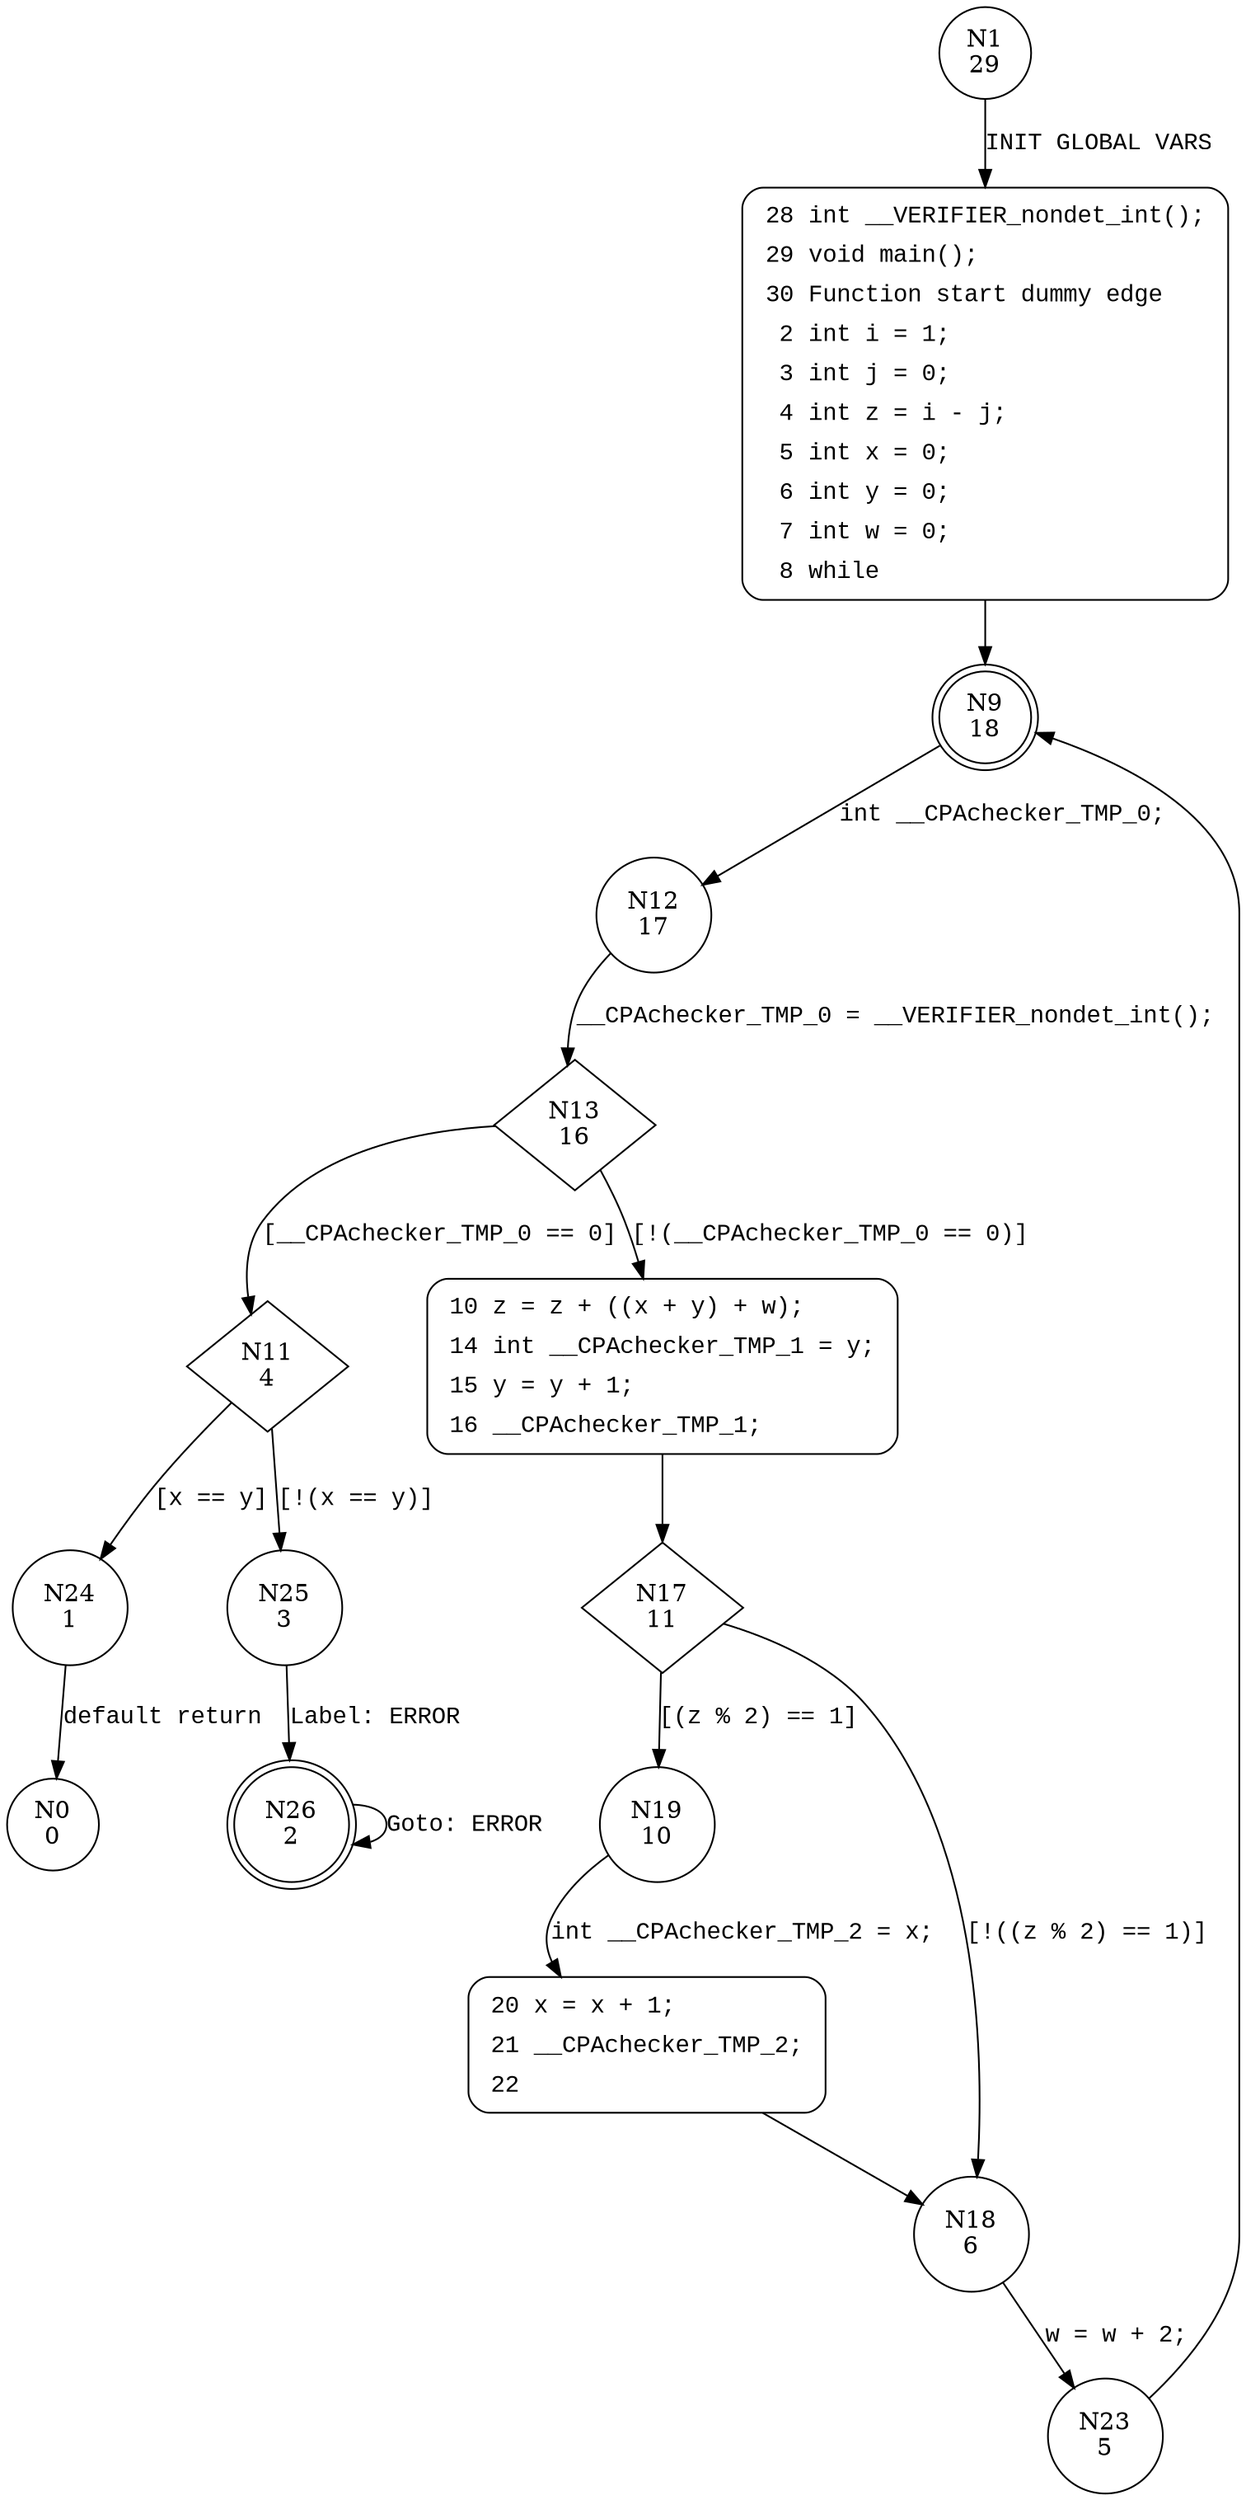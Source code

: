 digraph main {
1 [shape="circle" label="N1\n29"]
28 [shape="circle" label="N28\n28"]
9 [shape="doublecircle" label="N9\n18"]
12 [shape="circle" label="N12\n17"]
13 [shape="diamond" label="N13\n16"]
11 [shape="diamond" label="N11\n4"]
10 [shape="circle" label="N10\n15"]
17 [shape="diamond" label="N17\n11"]
19 [shape="circle" label="N19\n10"]
18 [shape="circle" label="N18\n6"]
23 [shape="circle" label="N23\n5"]
20 [shape="circle" label="N20\n9"]
24 [shape="circle" label="N24\n1"]
25 [shape="circle" label="N25\n3"]
26 [shape="doublecircle" label="N26\n2"]
0 [shape="circle" label="N0\n0"]
28 [style="filled,bold" penwidth="1" fillcolor="white" fontname="Courier New" shape="Mrecord" label=<<table border="0" cellborder="0" cellpadding="3" bgcolor="white"><tr><td align="right">28</td><td align="left">int __VERIFIER_nondet_int();</td></tr><tr><td align="right">29</td><td align="left">void main();</td></tr><tr><td align="right">30</td><td align="left">Function start dummy edge</td></tr><tr><td align="right">2</td><td align="left">int i = 1;</td></tr><tr><td align="right">3</td><td align="left">int j = 0;</td></tr><tr><td align="right">4</td><td align="left">int z = i - j;</td></tr><tr><td align="right">5</td><td align="left">int x = 0;</td></tr><tr><td align="right">6</td><td align="left">int y = 0;</td></tr><tr><td align="right">7</td><td align="left">int w = 0;</td></tr><tr><td align="right">8</td><td align="left">while</td></tr></table>>]
28 -> 9[label=""]
10 [style="filled,bold" penwidth="1" fillcolor="white" fontname="Courier New" shape="Mrecord" label=<<table border="0" cellborder="0" cellpadding="3" bgcolor="white"><tr><td align="right">10</td><td align="left">z = z + ((x + y) + w);</td></tr><tr><td align="right">14</td><td align="left">int __CPAchecker_TMP_1 = y;</td></tr><tr><td align="right">15</td><td align="left">y = y + 1;</td></tr><tr><td align="right">16</td><td align="left">__CPAchecker_TMP_1;</td></tr></table>>]
10 -> 17[label=""]
20 [style="filled,bold" penwidth="1" fillcolor="white" fontname="Courier New" shape="Mrecord" label=<<table border="0" cellborder="0" cellpadding="3" bgcolor="white"><tr><td align="right">20</td><td align="left">x = x + 1;</td></tr><tr><td align="right">21</td><td align="left">__CPAchecker_TMP_2;</td></tr><tr><td align="right">22</td><td align="left"></td></tr></table>>]
20 -> 18[label=""]
1 -> 28 [label="INIT GLOBAL VARS" fontname="Courier New"]
9 -> 12 [label="int __CPAchecker_TMP_0;" fontname="Courier New"]
13 -> 11 [label="[__CPAchecker_TMP_0 == 0]" fontname="Courier New"]
13 -> 10 [label="[!(__CPAchecker_TMP_0 == 0)]" fontname="Courier New"]
17 -> 19 [label="[(z % 2) == 1]" fontname="Courier New"]
17 -> 18 [label="[!((z % 2) == 1)]" fontname="Courier New"]
18 -> 23 [label="w = w + 2;" fontname="Courier New"]
19 -> 20 [label="int __CPAchecker_TMP_2 = x;" fontname="Courier New"]
11 -> 24 [label="[x == y]" fontname="Courier New"]
11 -> 25 [label="[!(x == y)]" fontname="Courier New"]
26 -> 26 [label="Goto: ERROR" fontname="Courier New"]
12 -> 13 [label="__CPAchecker_TMP_0 = __VERIFIER_nondet_int();" fontname="Courier New"]
23 -> 9 [label="" fontname="Courier New"]
25 -> 26 [label="Label: ERROR" fontname="Courier New"]
24 -> 0 [label="default return" fontname="Courier New"]
}